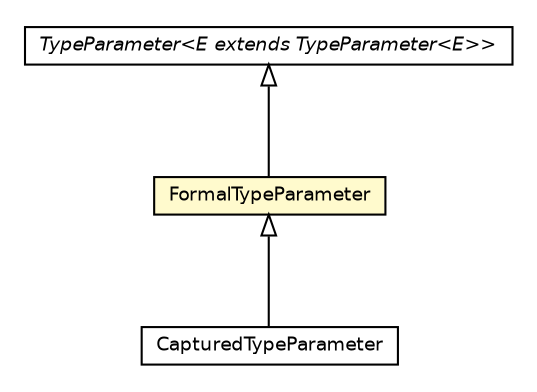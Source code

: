 #!/usr/local/bin/dot
#
# Class diagram 
# Generated by UMLGraph version 5.2 (http://www.umlgraph.org/)
#

digraph G {
	edge [fontname="Helvetica",fontsize=10,labelfontname="Helvetica",labelfontsize=10];
	node [fontname="Helvetica",fontsize=10,shape=plaintext];
	nodesep=0.25;
	ranksep=0.5;
	// chameleon.core.type.generics.TypeParameter<E extends chameleon.core.type.generics.TypeParameter<E>>
	c29037 [label=<<table title="chameleon.core.type.generics.TypeParameter" border="0" cellborder="1" cellspacing="0" cellpadding="2" port="p" href="./TypeParameter.html">
		<tr><td><table border="0" cellspacing="0" cellpadding="1">
<tr><td align="center" balign="center"><font face="Helvetica-Oblique"> TypeParameter&lt;E extends TypeParameter&lt;E&gt;&gt; </font></td></tr>
		</table></td></tr>
		</table>>, fontname="Helvetica", fontcolor="black", fontsize=9.0];
	// chameleon.core.type.generics.FormalTypeParameter
	c29047 [label=<<table title="chameleon.core.type.generics.FormalTypeParameter" border="0" cellborder="1" cellspacing="0" cellpadding="2" port="p" bgcolor="lemonChiffon" href="./FormalTypeParameter.html">
		<tr><td><table border="0" cellspacing="0" cellpadding="1">
<tr><td align="center" balign="center"> FormalTypeParameter </td></tr>
		</table></td></tr>
		</table>>, fontname="Helvetica", fontcolor="black", fontsize=9.0];
	// chameleon.core.type.generics.CapturedTypeParameter
	c29052 [label=<<table title="chameleon.core.type.generics.CapturedTypeParameter" border="0" cellborder="1" cellspacing="0" cellpadding="2" port="p" href="./CapturedTypeParameter.html">
		<tr><td><table border="0" cellspacing="0" cellpadding="1">
<tr><td align="center" balign="center"> CapturedTypeParameter </td></tr>
		</table></td></tr>
		</table>>, fontname="Helvetica", fontcolor="black", fontsize=9.0];
	//chameleon.core.type.generics.FormalTypeParameter extends chameleon.core.type.generics.TypeParameter<chameleon.core.type.generics.FormalTypeParameter>
	c29037:p -> c29047:p [dir=back,arrowtail=empty];
	//chameleon.core.type.generics.CapturedTypeParameter extends chameleon.core.type.generics.FormalTypeParameter
	c29047:p -> c29052:p [dir=back,arrowtail=empty];
}

